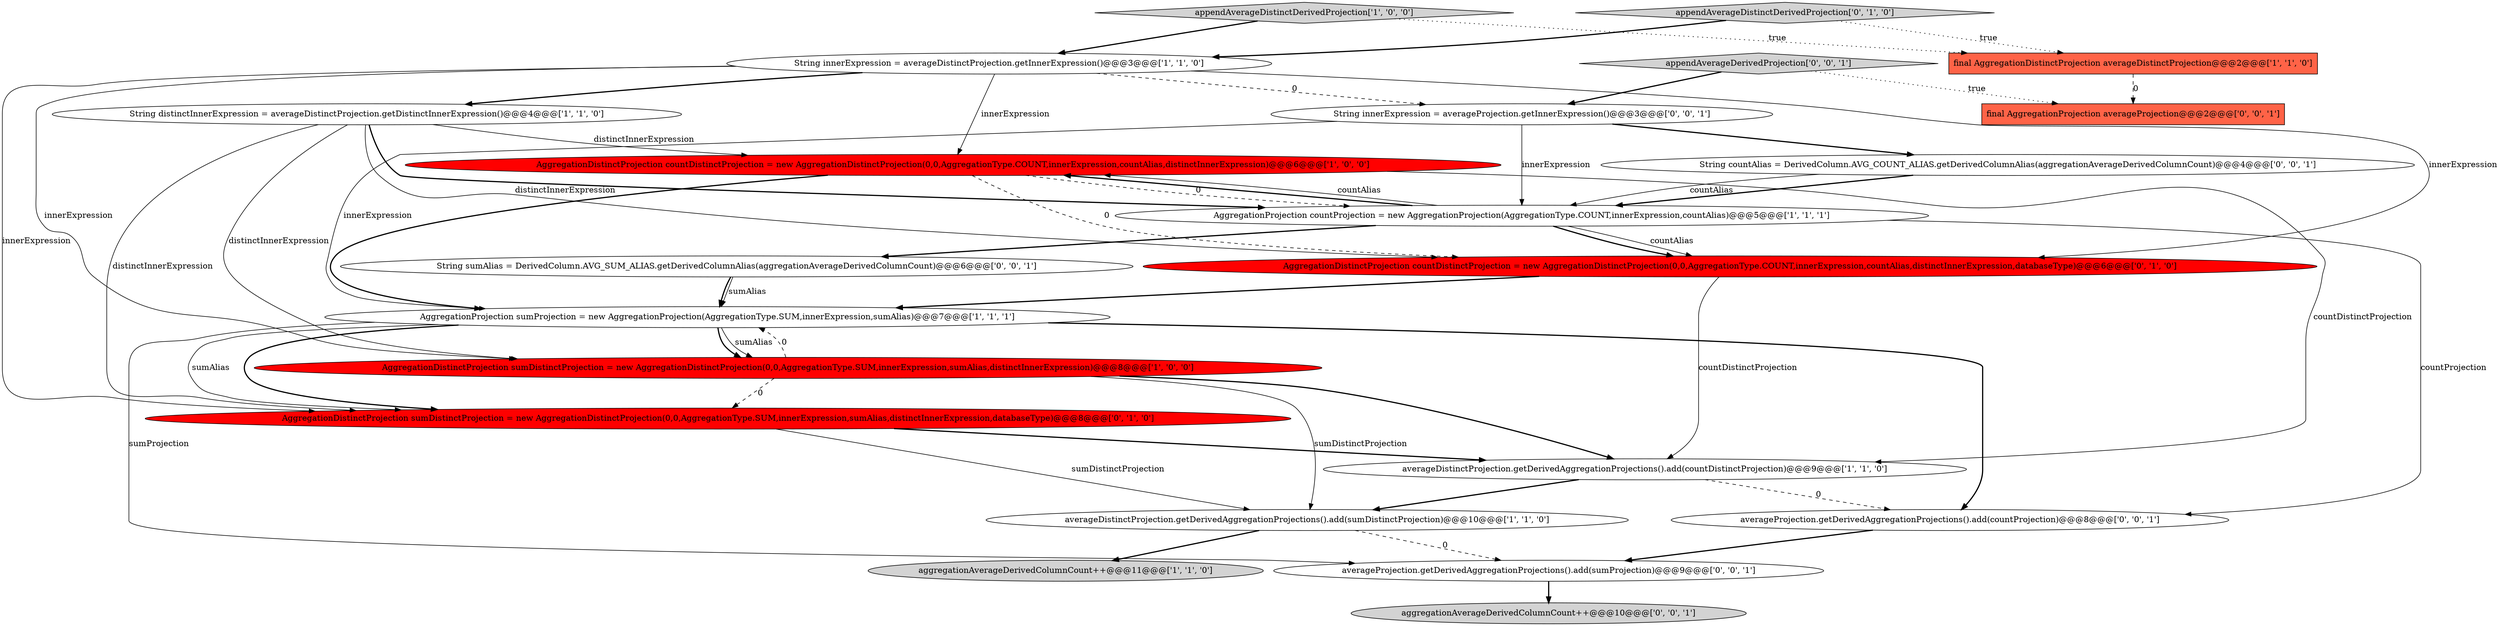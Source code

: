 digraph {
15 [style = filled, label = "final AggregationProjection averageProjection@@@2@@@['0', '0', '1']", fillcolor = tomato, shape = box image = "AAA0AAABBB3BBB"];
11 [style = filled, label = "AggregationDistinctProjection countDistinctProjection = new AggregationDistinctProjection(0,0,AggregationType.COUNT,innerExpression,countAlias,distinctInnerExpression,databaseType)@@@6@@@['0', '1', '0']", fillcolor = red, shape = ellipse image = "AAA1AAABBB2BBB"];
13 [style = filled, label = "AggregationDistinctProjection sumDistinctProjection = new AggregationDistinctProjection(0,0,AggregationType.SUM,innerExpression,sumAlias,distinctInnerExpression,databaseType)@@@8@@@['0', '1', '0']", fillcolor = red, shape = ellipse image = "AAA1AAABBB2BBB"];
6 [style = filled, label = "AggregationDistinctProjection countDistinctProjection = new AggregationDistinctProjection(0,0,AggregationType.COUNT,innerExpression,countAlias,distinctInnerExpression)@@@6@@@['1', '0', '0']", fillcolor = red, shape = ellipse image = "AAA1AAABBB1BBB"];
19 [style = filled, label = "aggregationAverageDerivedColumnCount++@@@10@@@['0', '0', '1']", fillcolor = lightgray, shape = ellipse image = "AAA0AAABBB3BBB"];
14 [style = filled, label = "String countAlias = DerivedColumn.AVG_COUNT_ALIAS.getDerivedColumnAlias(aggregationAverageDerivedColumnCount)@@@4@@@['0', '0', '1']", fillcolor = white, shape = ellipse image = "AAA0AAABBB3BBB"];
10 [style = filled, label = "aggregationAverageDerivedColumnCount++@@@11@@@['1', '1', '0']", fillcolor = lightgray, shape = ellipse image = "AAA0AAABBB1BBB"];
8 [style = filled, label = "String innerExpression = averageDistinctProjection.getInnerExpression()@@@3@@@['1', '1', '0']", fillcolor = white, shape = ellipse image = "AAA0AAABBB1BBB"];
0 [style = filled, label = "AggregationProjection countProjection = new AggregationProjection(AggregationType.COUNT,innerExpression,countAlias)@@@5@@@['1', '1', '1']", fillcolor = white, shape = ellipse image = "AAA0AAABBB1BBB"];
3 [style = filled, label = "averageDistinctProjection.getDerivedAggregationProjections().add(sumDistinctProjection)@@@10@@@['1', '1', '0']", fillcolor = white, shape = ellipse image = "AAA0AAABBB1BBB"];
1 [style = filled, label = "AggregationProjection sumProjection = new AggregationProjection(AggregationType.SUM,innerExpression,sumAlias)@@@7@@@['1', '1', '1']", fillcolor = white, shape = ellipse image = "AAA0AAABBB1BBB"];
7 [style = filled, label = "AggregationDistinctProjection sumDistinctProjection = new AggregationDistinctProjection(0,0,AggregationType.SUM,innerExpression,sumAlias,distinctInnerExpression)@@@8@@@['1', '0', '0']", fillcolor = red, shape = ellipse image = "AAA1AAABBB1BBB"];
4 [style = filled, label = "final AggregationDistinctProjection averageDistinctProjection@@@2@@@['1', '1', '0']", fillcolor = tomato, shape = box image = "AAA0AAABBB1BBB"];
5 [style = filled, label = "appendAverageDistinctDerivedProjection['1', '0', '0']", fillcolor = lightgray, shape = diamond image = "AAA0AAABBB1BBB"];
17 [style = filled, label = "averageProjection.getDerivedAggregationProjections().add(sumProjection)@@@9@@@['0', '0', '1']", fillcolor = white, shape = ellipse image = "AAA0AAABBB3BBB"];
21 [style = filled, label = "appendAverageDerivedProjection['0', '0', '1']", fillcolor = lightgray, shape = diamond image = "AAA0AAABBB3BBB"];
16 [style = filled, label = "String innerExpression = averageProjection.getInnerExpression()@@@3@@@['0', '0', '1']", fillcolor = white, shape = ellipse image = "AAA0AAABBB3BBB"];
20 [style = filled, label = "averageProjection.getDerivedAggregationProjections().add(countProjection)@@@8@@@['0', '0', '1']", fillcolor = white, shape = ellipse image = "AAA0AAABBB3BBB"];
2 [style = filled, label = "averageDistinctProjection.getDerivedAggregationProjections().add(countDistinctProjection)@@@9@@@['1', '1', '0']", fillcolor = white, shape = ellipse image = "AAA0AAABBB1BBB"];
12 [style = filled, label = "appendAverageDistinctDerivedProjection['0', '1', '0']", fillcolor = lightgray, shape = diamond image = "AAA0AAABBB2BBB"];
18 [style = filled, label = "String sumAlias = DerivedColumn.AVG_SUM_ALIAS.getDerivedColumnAlias(aggregationAverageDerivedColumnCount)@@@6@@@['0', '0', '1']", fillcolor = white, shape = ellipse image = "AAA0AAABBB3BBB"];
9 [style = filled, label = "String distinctInnerExpression = averageDistinctProjection.getDistinctInnerExpression()@@@4@@@['1', '1', '0']", fillcolor = white, shape = ellipse image = "AAA0AAABBB1BBB"];
5->8 [style = bold, label=""];
8->16 [style = dashed, label="0"];
20->17 [style = bold, label=""];
16->0 [style = solid, label="innerExpression"];
2->20 [style = dashed, label="0"];
3->17 [style = dashed, label="0"];
9->0 [style = bold, label=""];
21->15 [style = dotted, label="true"];
0->6 [style = bold, label=""];
11->1 [style = bold, label=""];
7->1 [style = dashed, label="0"];
16->1 [style = solid, label="innerExpression"];
6->0 [style = dashed, label="0"];
2->3 [style = bold, label=""];
1->17 [style = solid, label="sumProjection"];
6->11 [style = dashed, label="0"];
0->20 [style = solid, label="countProjection"];
8->11 [style = solid, label="innerExpression"];
1->20 [style = bold, label=""];
0->11 [style = bold, label=""];
0->6 [style = solid, label="countAlias"];
0->11 [style = solid, label="countAlias"];
1->13 [style = solid, label="sumAlias"];
1->7 [style = bold, label=""];
1->13 [style = bold, label=""];
17->19 [style = bold, label=""];
8->13 [style = solid, label="innerExpression"];
11->2 [style = solid, label="countDistinctProjection"];
5->4 [style = dotted, label="true"];
9->13 [style = solid, label="distinctInnerExpression"];
6->1 [style = bold, label=""];
3->10 [style = bold, label=""];
7->3 [style = solid, label="sumDistinctProjection"];
14->0 [style = bold, label=""];
18->1 [style = bold, label=""];
6->2 [style = solid, label="countDistinctProjection"];
1->7 [style = solid, label="sumAlias"];
7->2 [style = bold, label=""];
12->8 [style = bold, label=""];
8->6 [style = solid, label="innerExpression"];
4->15 [style = dashed, label="0"];
8->9 [style = bold, label=""];
9->6 [style = solid, label="distinctInnerExpression"];
7->13 [style = dashed, label="0"];
21->16 [style = bold, label=""];
16->14 [style = bold, label=""];
0->18 [style = bold, label=""];
8->7 [style = solid, label="innerExpression"];
12->4 [style = dotted, label="true"];
13->3 [style = solid, label="sumDistinctProjection"];
18->1 [style = solid, label="sumAlias"];
9->7 [style = solid, label="distinctInnerExpression"];
14->0 [style = solid, label="countAlias"];
9->11 [style = solid, label="distinctInnerExpression"];
13->2 [style = bold, label=""];
}
